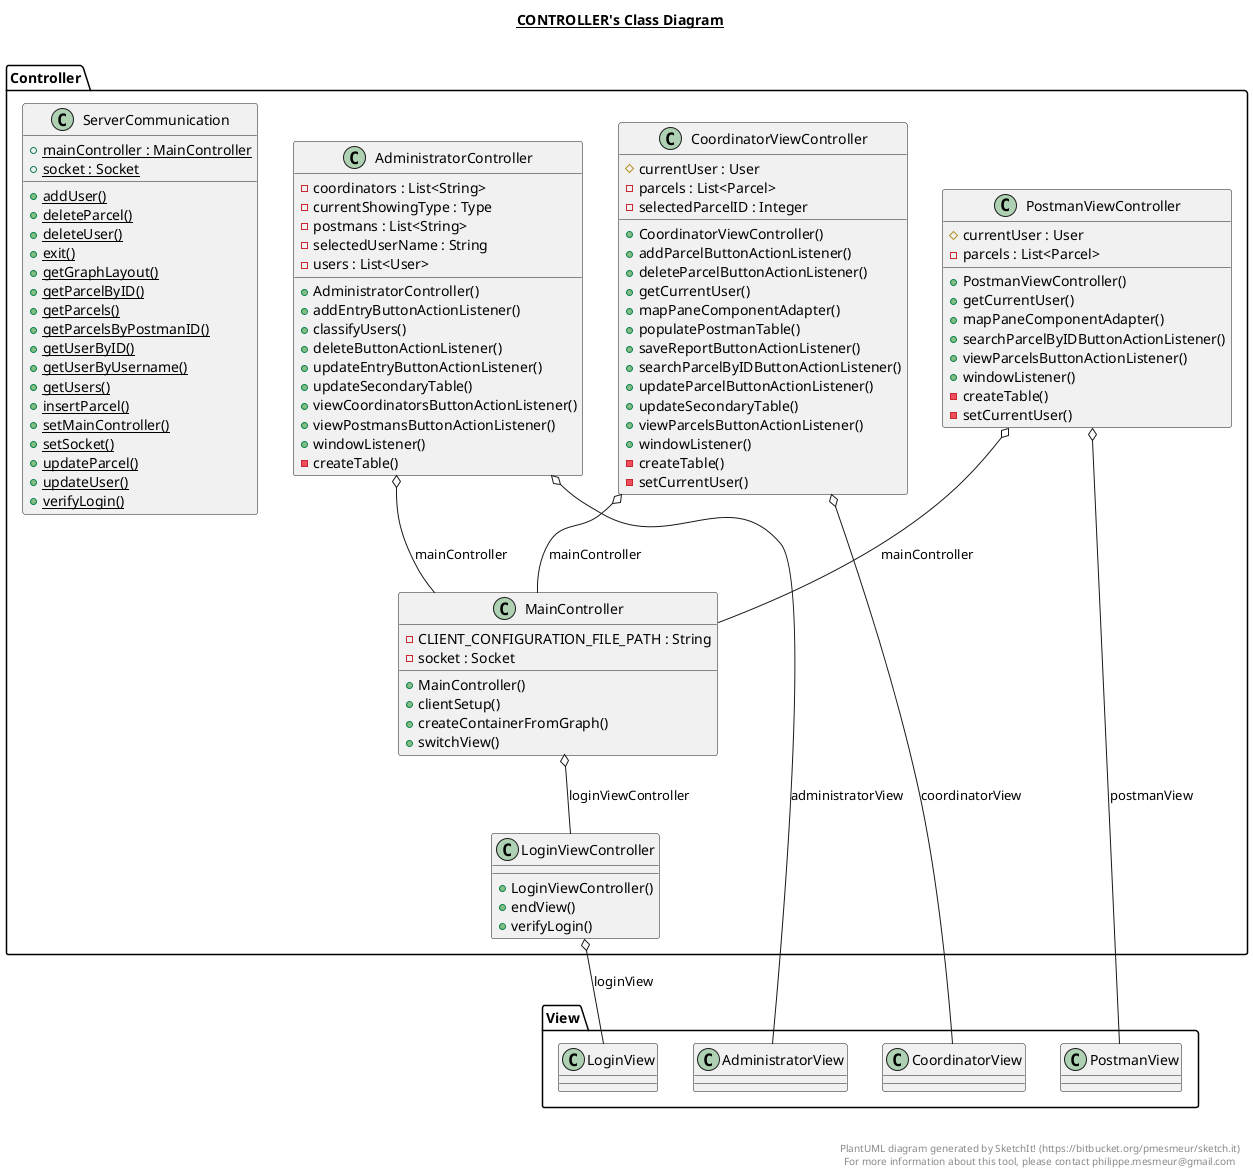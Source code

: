 @startuml

title __CONTROLLER's Class Diagram__\n

  namespace Controller {
    class Controller.AdministratorController {
        - coordinators : List<String>
        - currentShowingType : Type
        - postmans : List<String>
        - selectedUserName : String
        - users : List<User>
        + AdministratorController()
        + addEntryButtonActionListener()
        + classifyUsers()
        + deleteButtonActionListener()
        + updateEntryButtonActionListener()
        + updateSecondaryTable()
        + viewCoordinatorsButtonActionListener()
        + viewPostmansButtonActionListener()
        + windowListener()
        - createTable()
    }
  }
  

  namespace Controller {
    class Controller.CoordinatorViewController {
        # currentUser : User
        - parcels : List<Parcel>
        - selectedParcelID : Integer
        + CoordinatorViewController()
        + addParcelButtonActionListener()
        + deleteParcelButtonActionListener()
        + getCurrentUser()
        + mapPaneComponentAdapter()
        + populatePostmanTable()
        + saveReportButtonActionListener()
        + searchParcelByIDButtonActionListener()
        + updateParcelButtonActionListener()
        + updateSecondaryTable()
        + viewParcelsButtonActionListener()
        + windowListener()
        - createTable()
        - setCurrentUser()
    }
  }
  

  namespace Controller {
    class Controller.LoginViewController {
        + LoginViewController()
        + endView()
        + verifyLogin()
    }
  }
  

  namespace Controller {
    class Controller.MainController {
        - CLIENT_CONFIGURATION_FILE_PATH : String
        - socket : Socket
        + MainController()
        + clientSetup()
        + createContainerFromGraph()
        + switchView()
    }
  }
  

  namespace Controller {
    class Controller.PostmanViewController {
        # currentUser : User
        - parcels : List<Parcel>
        + PostmanViewController()
        + getCurrentUser()
        + mapPaneComponentAdapter()
        + searchParcelByIDButtonActionListener()
        + viewParcelsButtonActionListener()
        + windowListener()
        - createTable()
        - setCurrentUser()
    }
  }
  

  namespace Controller {
    class Controller.ServerCommunication {
        {static} + mainController : MainController
        {static} + socket : Socket
        {static} + addUser()
        {static} + deleteParcel()
        {static} + deleteUser()
        {static} + exit()
        {static} + getGraphLayout()
        {static} + getParcelByID()
        {static} + getParcels()
        {static} + getParcelsByPostmanID()
        {static} + getUserByID()
        {static} + getUserByUsername()
        {static} + getUsers()
        {static} + insertParcel()
        {static} + setMainController()
        {static} + setSocket()
        {static} + updateParcel()
        {static} + updateUser()
        {static} + verifyLogin()
    }
  }
  

  Controller.AdministratorController o-- View.AdministratorView : administratorView
  Controller.AdministratorController o-- Controller.MainController : mainController
  Controller.CoordinatorViewController o-- Controller.MainController : mainController
  Controller.CoordinatorViewController o-- View.CoordinatorView : coordinatorView
  Controller.LoginViewController o-- View.LoginView : loginView
  Controller.MainController o-- Controller.LoginViewController : loginViewController
  Controller.PostmanViewController o-- Controller.MainController : mainController
  Controller.PostmanViewController o-- View.PostmanView : postmanView


right footer


PlantUML diagram generated by SketchIt! (https://bitbucket.org/pmesmeur/sketch.it)
For more information about this tool, please contact philippe.mesmeur@gmail.com
endfooter

@enduml
